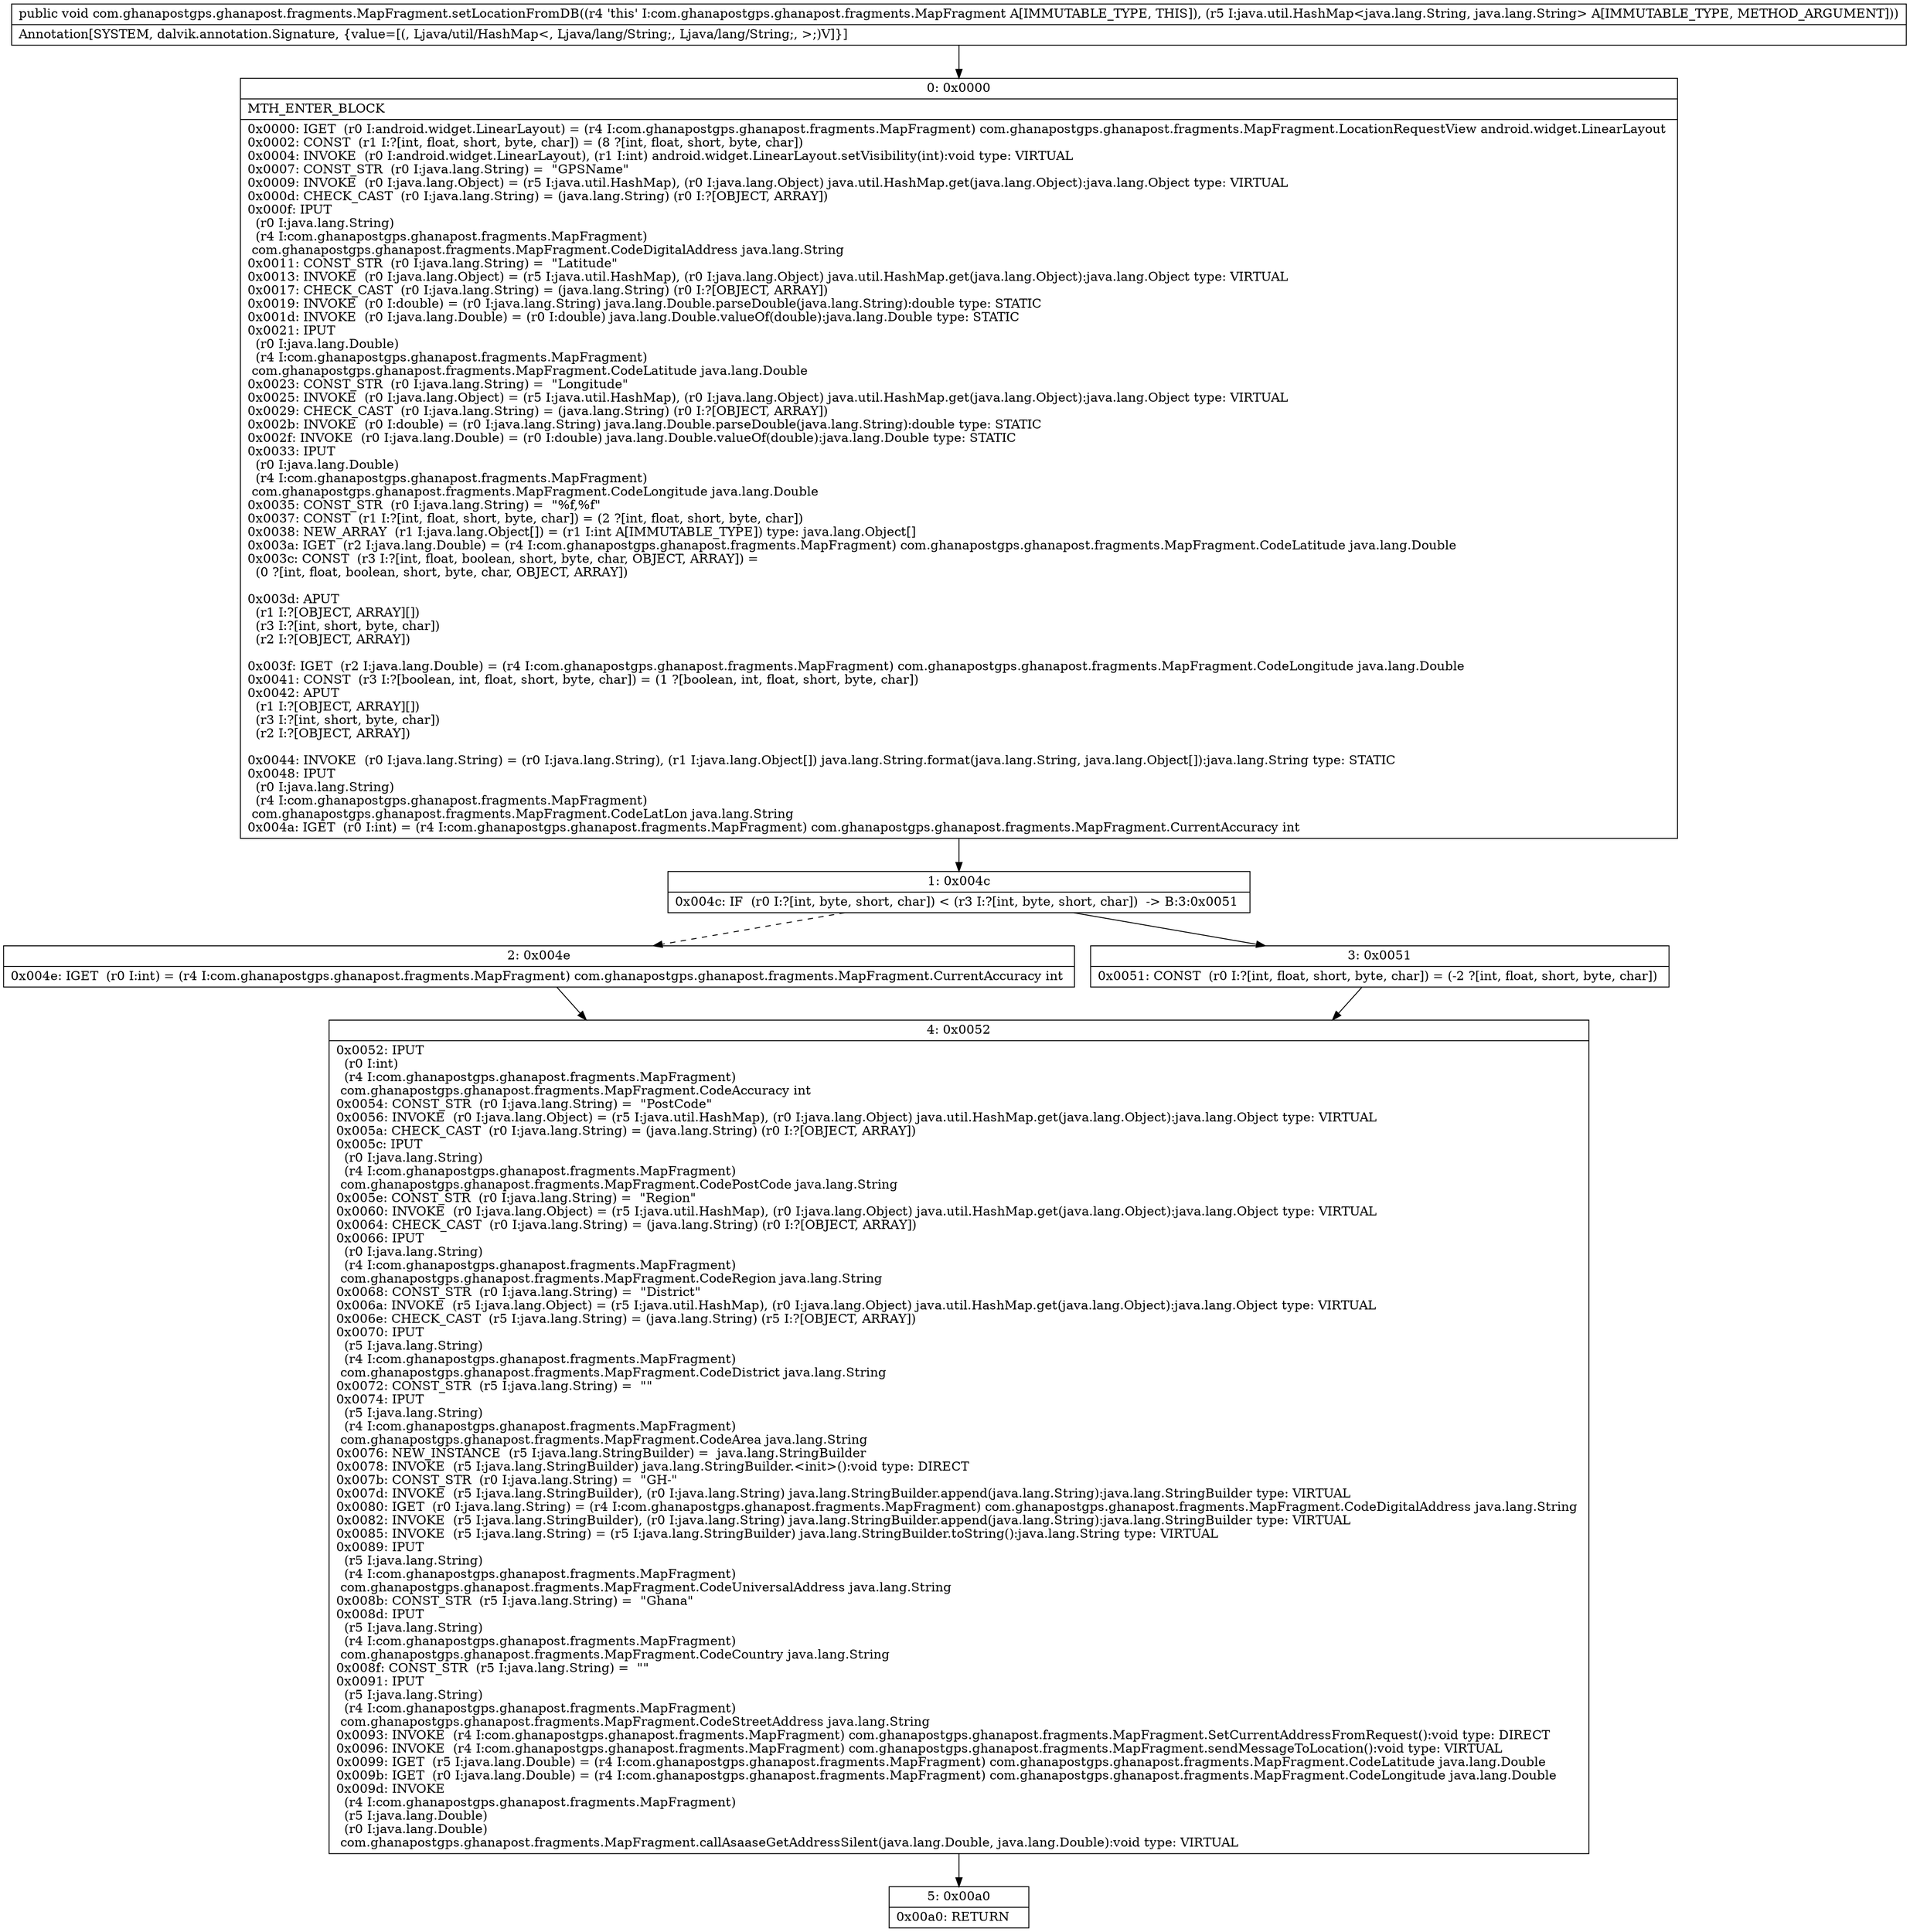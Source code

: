 digraph "CFG forcom.ghanapostgps.ghanapost.fragments.MapFragment.setLocationFromDB(Ljava\/util\/HashMap;)V" {
Node_0 [shape=record,label="{0\:\ 0x0000|MTH_ENTER_BLOCK\l|0x0000: IGET  (r0 I:android.widget.LinearLayout) = (r4 I:com.ghanapostgps.ghanapost.fragments.MapFragment) com.ghanapostgps.ghanapost.fragments.MapFragment.LocationRequestView android.widget.LinearLayout \l0x0002: CONST  (r1 I:?[int, float, short, byte, char]) = (8 ?[int, float, short, byte, char]) \l0x0004: INVOKE  (r0 I:android.widget.LinearLayout), (r1 I:int) android.widget.LinearLayout.setVisibility(int):void type: VIRTUAL \l0x0007: CONST_STR  (r0 I:java.lang.String) =  \"GPSName\" \l0x0009: INVOKE  (r0 I:java.lang.Object) = (r5 I:java.util.HashMap), (r0 I:java.lang.Object) java.util.HashMap.get(java.lang.Object):java.lang.Object type: VIRTUAL \l0x000d: CHECK_CAST  (r0 I:java.lang.String) = (java.lang.String) (r0 I:?[OBJECT, ARRAY]) \l0x000f: IPUT  \l  (r0 I:java.lang.String)\l  (r4 I:com.ghanapostgps.ghanapost.fragments.MapFragment)\l com.ghanapostgps.ghanapost.fragments.MapFragment.CodeDigitalAddress java.lang.String \l0x0011: CONST_STR  (r0 I:java.lang.String) =  \"Latitude\" \l0x0013: INVOKE  (r0 I:java.lang.Object) = (r5 I:java.util.HashMap), (r0 I:java.lang.Object) java.util.HashMap.get(java.lang.Object):java.lang.Object type: VIRTUAL \l0x0017: CHECK_CAST  (r0 I:java.lang.String) = (java.lang.String) (r0 I:?[OBJECT, ARRAY]) \l0x0019: INVOKE  (r0 I:double) = (r0 I:java.lang.String) java.lang.Double.parseDouble(java.lang.String):double type: STATIC \l0x001d: INVOKE  (r0 I:java.lang.Double) = (r0 I:double) java.lang.Double.valueOf(double):java.lang.Double type: STATIC \l0x0021: IPUT  \l  (r0 I:java.lang.Double)\l  (r4 I:com.ghanapostgps.ghanapost.fragments.MapFragment)\l com.ghanapostgps.ghanapost.fragments.MapFragment.CodeLatitude java.lang.Double \l0x0023: CONST_STR  (r0 I:java.lang.String) =  \"Longitude\" \l0x0025: INVOKE  (r0 I:java.lang.Object) = (r5 I:java.util.HashMap), (r0 I:java.lang.Object) java.util.HashMap.get(java.lang.Object):java.lang.Object type: VIRTUAL \l0x0029: CHECK_CAST  (r0 I:java.lang.String) = (java.lang.String) (r0 I:?[OBJECT, ARRAY]) \l0x002b: INVOKE  (r0 I:double) = (r0 I:java.lang.String) java.lang.Double.parseDouble(java.lang.String):double type: STATIC \l0x002f: INVOKE  (r0 I:java.lang.Double) = (r0 I:double) java.lang.Double.valueOf(double):java.lang.Double type: STATIC \l0x0033: IPUT  \l  (r0 I:java.lang.Double)\l  (r4 I:com.ghanapostgps.ghanapost.fragments.MapFragment)\l com.ghanapostgps.ghanapost.fragments.MapFragment.CodeLongitude java.lang.Double \l0x0035: CONST_STR  (r0 I:java.lang.String) =  \"%f,%f\" \l0x0037: CONST  (r1 I:?[int, float, short, byte, char]) = (2 ?[int, float, short, byte, char]) \l0x0038: NEW_ARRAY  (r1 I:java.lang.Object[]) = (r1 I:int A[IMMUTABLE_TYPE]) type: java.lang.Object[] \l0x003a: IGET  (r2 I:java.lang.Double) = (r4 I:com.ghanapostgps.ghanapost.fragments.MapFragment) com.ghanapostgps.ghanapost.fragments.MapFragment.CodeLatitude java.lang.Double \l0x003c: CONST  (r3 I:?[int, float, boolean, short, byte, char, OBJECT, ARRAY]) = \l  (0 ?[int, float, boolean, short, byte, char, OBJECT, ARRAY])\l \l0x003d: APUT  \l  (r1 I:?[OBJECT, ARRAY][])\l  (r3 I:?[int, short, byte, char])\l  (r2 I:?[OBJECT, ARRAY])\l \l0x003f: IGET  (r2 I:java.lang.Double) = (r4 I:com.ghanapostgps.ghanapost.fragments.MapFragment) com.ghanapostgps.ghanapost.fragments.MapFragment.CodeLongitude java.lang.Double \l0x0041: CONST  (r3 I:?[boolean, int, float, short, byte, char]) = (1 ?[boolean, int, float, short, byte, char]) \l0x0042: APUT  \l  (r1 I:?[OBJECT, ARRAY][])\l  (r3 I:?[int, short, byte, char])\l  (r2 I:?[OBJECT, ARRAY])\l \l0x0044: INVOKE  (r0 I:java.lang.String) = (r0 I:java.lang.String), (r1 I:java.lang.Object[]) java.lang.String.format(java.lang.String, java.lang.Object[]):java.lang.String type: STATIC \l0x0048: IPUT  \l  (r0 I:java.lang.String)\l  (r4 I:com.ghanapostgps.ghanapost.fragments.MapFragment)\l com.ghanapostgps.ghanapost.fragments.MapFragment.CodeLatLon java.lang.String \l0x004a: IGET  (r0 I:int) = (r4 I:com.ghanapostgps.ghanapost.fragments.MapFragment) com.ghanapostgps.ghanapost.fragments.MapFragment.CurrentAccuracy int \l}"];
Node_1 [shape=record,label="{1\:\ 0x004c|0x004c: IF  (r0 I:?[int, byte, short, char]) \< (r3 I:?[int, byte, short, char])  \-\> B:3:0x0051 \l}"];
Node_2 [shape=record,label="{2\:\ 0x004e|0x004e: IGET  (r0 I:int) = (r4 I:com.ghanapostgps.ghanapost.fragments.MapFragment) com.ghanapostgps.ghanapost.fragments.MapFragment.CurrentAccuracy int \l}"];
Node_3 [shape=record,label="{3\:\ 0x0051|0x0051: CONST  (r0 I:?[int, float, short, byte, char]) = (\-2 ?[int, float, short, byte, char]) \l}"];
Node_4 [shape=record,label="{4\:\ 0x0052|0x0052: IPUT  \l  (r0 I:int)\l  (r4 I:com.ghanapostgps.ghanapost.fragments.MapFragment)\l com.ghanapostgps.ghanapost.fragments.MapFragment.CodeAccuracy int \l0x0054: CONST_STR  (r0 I:java.lang.String) =  \"PostCode\" \l0x0056: INVOKE  (r0 I:java.lang.Object) = (r5 I:java.util.HashMap), (r0 I:java.lang.Object) java.util.HashMap.get(java.lang.Object):java.lang.Object type: VIRTUAL \l0x005a: CHECK_CAST  (r0 I:java.lang.String) = (java.lang.String) (r0 I:?[OBJECT, ARRAY]) \l0x005c: IPUT  \l  (r0 I:java.lang.String)\l  (r4 I:com.ghanapostgps.ghanapost.fragments.MapFragment)\l com.ghanapostgps.ghanapost.fragments.MapFragment.CodePostCode java.lang.String \l0x005e: CONST_STR  (r0 I:java.lang.String) =  \"Region\" \l0x0060: INVOKE  (r0 I:java.lang.Object) = (r5 I:java.util.HashMap), (r0 I:java.lang.Object) java.util.HashMap.get(java.lang.Object):java.lang.Object type: VIRTUAL \l0x0064: CHECK_CAST  (r0 I:java.lang.String) = (java.lang.String) (r0 I:?[OBJECT, ARRAY]) \l0x0066: IPUT  \l  (r0 I:java.lang.String)\l  (r4 I:com.ghanapostgps.ghanapost.fragments.MapFragment)\l com.ghanapostgps.ghanapost.fragments.MapFragment.CodeRegion java.lang.String \l0x0068: CONST_STR  (r0 I:java.lang.String) =  \"District\" \l0x006a: INVOKE  (r5 I:java.lang.Object) = (r5 I:java.util.HashMap), (r0 I:java.lang.Object) java.util.HashMap.get(java.lang.Object):java.lang.Object type: VIRTUAL \l0x006e: CHECK_CAST  (r5 I:java.lang.String) = (java.lang.String) (r5 I:?[OBJECT, ARRAY]) \l0x0070: IPUT  \l  (r5 I:java.lang.String)\l  (r4 I:com.ghanapostgps.ghanapost.fragments.MapFragment)\l com.ghanapostgps.ghanapost.fragments.MapFragment.CodeDistrict java.lang.String \l0x0072: CONST_STR  (r5 I:java.lang.String) =  \"\" \l0x0074: IPUT  \l  (r5 I:java.lang.String)\l  (r4 I:com.ghanapostgps.ghanapost.fragments.MapFragment)\l com.ghanapostgps.ghanapost.fragments.MapFragment.CodeArea java.lang.String \l0x0076: NEW_INSTANCE  (r5 I:java.lang.StringBuilder) =  java.lang.StringBuilder \l0x0078: INVOKE  (r5 I:java.lang.StringBuilder) java.lang.StringBuilder.\<init\>():void type: DIRECT \l0x007b: CONST_STR  (r0 I:java.lang.String) =  \"GH\-\" \l0x007d: INVOKE  (r5 I:java.lang.StringBuilder), (r0 I:java.lang.String) java.lang.StringBuilder.append(java.lang.String):java.lang.StringBuilder type: VIRTUAL \l0x0080: IGET  (r0 I:java.lang.String) = (r4 I:com.ghanapostgps.ghanapost.fragments.MapFragment) com.ghanapostgps.ghanapost.fragments.MapFragment.CodeDigitalAddress java.lang.String \l0x0082: INVOKE  (r5 I:java.lang.StringBuilder), (r0 I:java.lang.String) java.lang.StringBuilder.append(java.lang.String):java.lang.StringBuilder type: VIRTUAL \l0x0085: INVOKE  (r5 I:java.lang.String) = (r5 I:java.lang.StringBuilder) java.lang.StringBuilder.toString():java.lang.String type: VIRTUAL \l0x0089: IPUT  \l  (r5 I:java.lang.String)\l  (r4 I:com.ghanapostgps.ghanapost.fragments.MapFragment)\l com.ghanapostgps.ghanapost.fragments.MapFragment.CodeUniversalAddress java.lang.String \l0x008b: CONST_STR  (r5 I:java.lang.String) =  \"Ghana\" \l0x008d: IPUT  \l  (r5 I:java.lang.String)\l  (r4 I:com.ghanapostgps.ghanapost.fragments.MapFragment)\l com.ghanapostgps.ghanapost.fragments.MapFragment.CodeCountry java.lang.String \l0x008f: CONST_STR  (r5 I:java.lang.String) =  \"\" \l0x0091: IPUT  \l  (r5 I:java.lang.String)\l  (r4 I:com.ghanapostgps.ghanapost.fragments.MapFragment)\l com.ghanapostgps.ghanapost.fragments.MapFragment.CodeStreetAddress java.lang.String \l0x0093: INVOKE  (r4 I:com.ghanapostgps.ghanapost.fragments.MapFragment) com.ghanapostgps.ghanapost.fragments.MapFragment.SetCurrentAddressFromRequest():void type: DIRECT \l0x0096: INVOKE  (r4 I:com.ghanapostgps.ghanapost.fragments.MapFragment) com.ghanapostgps.ghanapost.fragments.MapFragment.sendMessageToLocation():void type: VIRTUAL \l0x0099: IGET  (r5 I:java.lang.Double) = (r4 I:com.ghanapostgps.ghanapost.fragments.MapFragment) com.ghanapostgps.ghanapost.fragments.MapFragment.CodeLatitude java.lang.Double \l0x009b: IGET  (r0 I:java.lang.Double) = (r4 I:com.ghanapostgps.ghanapost.fragments.MapFragment) com.ghanapostgps.ghanapost.fragments.MapFragment.CodeLongitude java.lang.Double \l0x009d: INVOKE  \l  (r4 I:com.ghanapostgps.ghanapost.fragments.MapFragment)\l  (r5 I:java.lang.Double)\l  (r0 I:java.lang.Double)\l com.ghanapostgps.ghanapost.fragments.MapFragment.callAsaaseGetAddressSilent(java.lang.Double, java.lang.Double):void type: VIRTUAL \l}"];
Node_5 [shape=record,label="{5\:\ 0x00a0|0x00a0: RETURN   \l}"];
MethodNode[shape=record,label="{public void com.ghanapostgps.ghanapost.fragments.MapFragment.setLocationFromDB((r4 'this' I:com.ghanapostgps.ghanapost.fragments.MapFragment A[IMMUTABLE_TYPE, THIS]), (r5 I:java.util.HashMap\<java.lang.String, java.lang.String\> A[IMMUTABLE_TYPE, METHOD_ARGUMENT]))  | Annotation[SYSTEM, dalvik.annotation.Signature, \{value=[(, Ljava\/util\/HashMap\<, Ljava\/lang\/String;, Ljava\/lang\/String;, \>;)V]\}]\l}"];
MethodNode -> Node_0;
Node_0 -> Node_1;
Node_1 -> Node_2[style=dashed];
Node_1 -> Node_3;
Node_2 -> Node_4;
Node_3 -> Node_4;
Node_4 -> Node_5;
}

